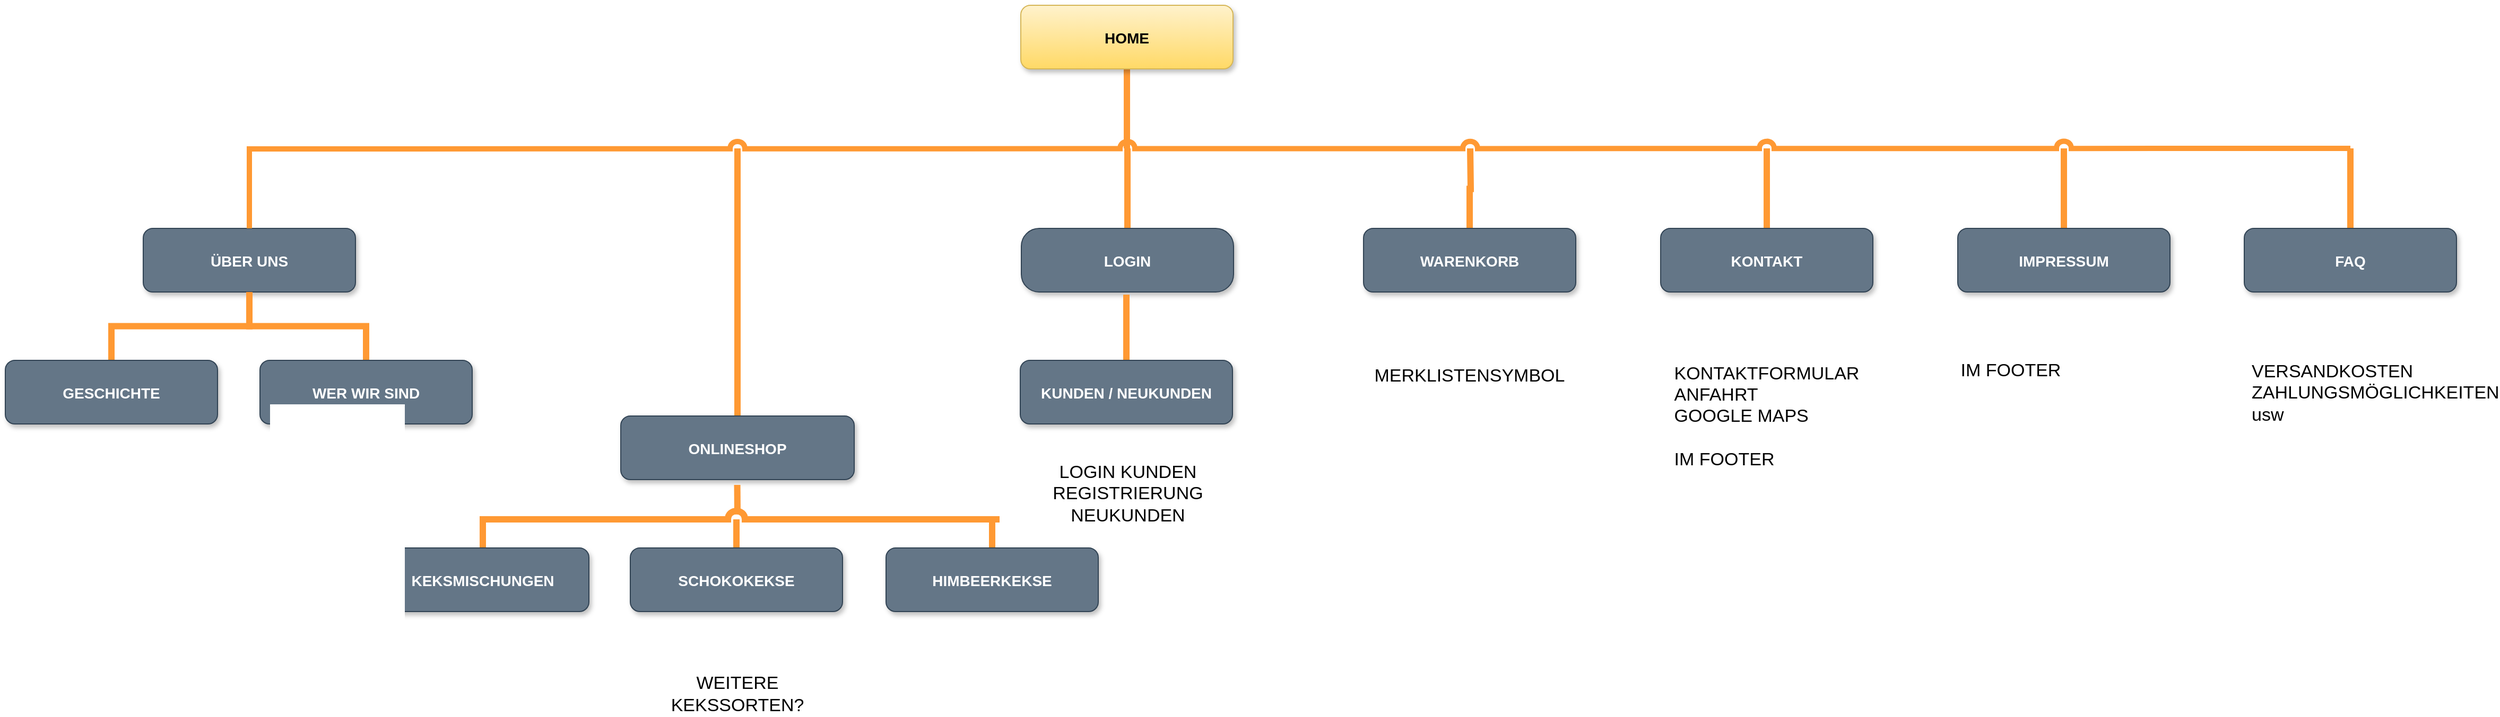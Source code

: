 <mxfile version="20.8.16" type="device"><diagram name="Page-1" id="97916047-d0de-89f5-080d-49f4d83e522f"><mxGraphModel dx="3825.5" dy="1246" grid="1" gridSize="10" guides="1" tooltips="1" connect="1" arrows="1" fold="1" page="1" pageScale="1.5" pageWidth="1169" pageHeight="827" background="none" math="0" shadow="0"><root><mxCell id="0"/><mxCell id="1" parent="0"/><mxCell id="6iNii66ydcGRiBNdn3Q4-57" style="edgeStyle=orthogonalEdgeStyle;rounded=0;orthogonalLoop=1;jettySize=auto;html=1;endArrow=none;endFill=0;strokeColor=#FF9933;strokeWidth=6;" edge="1" parent="1" source="2"><mxGeometry relative="1" as="geometry"><mxPoint x="977" y="380" as="targetPoint"/></mxGeometry></mxCell><mxCell id="2" value="HOME" style="rounded=1;fillColor=#fff2cc;strokeColor=#d6b656;shadow=1;fontStyle=1;fontSize=14;gradientColor=#ffd966;" parent="1" vertex="1"><mxGeometry x="877" y="245" width="200" height="60" as="geometry"/></mxCell><mxCell id="6iNii66ydcGRiBNdn3Q4-50" style="edgeStyle=orthogonalEdgeStyle;rounded=0;orthogonalLoop=1;jettySize=auto;html=1;exitX=0.5;exitY=0;exitDx=0;exitDy=0;endArrow=none;endFill=0;strokeColor=#FF9933;strokeWidth=6;" edge="1" parent="1" source="3"><mxGeometry relative="1" as="geometry"><mxPoint x="610" y="380" as="targetPoint"/></mxGeometry></mxCell><mxCell id="3" value="ONLINESHOP" style="rounded=1;fillColor=#647687;strokeColor=#314354;shadow=1;fontStyle=1;fontColor=#ffffff;fontSize=14;" parent="1" vertex="1"><mxGeometry x="500" y="632.5" width="220" height="60" as="geometry"/></mxCell><mxCell id="4" value="ÜBER UNS" style="rounded=1;fillColor=#647687;strokeColor=#314354;shadow=1;fontStyle=1;fontColor=#ffffff;fontSize=14;" parent="1" vertex="1"><mxGeometry x="50" y="455.5" width="200" height="60" as="geometry"/></mxCell><mxCell id="6iNii66ydcGRiBNdn3Q4-64" style="edgeStyle=orthogonalEdgeStyle;rounded=0;orthogonalLoop=1;jettySize=auto;html=1;strokeColor=#FF9933;strokeWidth=6;endArrow=none;endFill=0;" edge="1" parent="1" source="5"><mxGeometry relative="1" as="geometry"><mxPoint x="1580" y="380" as="targetPoint"/></mxGeometry></mxCell><mxCell id="5" value="KONTAKT" style="rounded=1;fillColor=#647687;strokeColor=#314354;shadow=1;fontStyle=1;fontColor=#ffffff;fontSize=14;" parent="1" vertex="1"><mxGeometry x="1480" y="455.5" width="200" height="60" as="geometry"/></mxCell><mxCell id="6iNii66ydcGRiBNdn3Q4-63" style="edgeStyle=orthogonalEdgeStyle;rounded=0;orthogonalLoop=1;jettySize=auto;html=1;exitX=0.5;exitY=0;exitDx=0;exitDy=0;strokeColor=#FF9933;strokeWidth=6;endArrow=none;endFill=0;" edge="1" parent="1" source="6"><mxGeometry relative="1" as="geometry"><mxPoint x="1300.5" y="380" as="targetPoint"/></mxGeometry></mxCell><mxCell id="6" value="WARENKORB" style="rounded=1;fillColor=#647687;strokeColor=#314354;shadow=1;fontStyle=1;fontColor=#ffffff;fontSize=14;" parent="1" vertex="1"><mxGeometry x="1200" y="455.5" width="200" height="60" as="geometry"/></mxCell><mxCell id="6iNii66ydcGRiBNdn3Q4-55" style="edgeStyle=orthogonalEdgeStyle;rounded=0;orthogonalLoop=1;jettySize=auto;html=1;endArrow=none;endFill=0;strokeColor=#FF9933;strokeWidth=6;" edge="1" parent="1" source="7"><mxGeometry relative="1" as="geometry"><mxPoint x="977.5" y="380" as="targetPoint"/></mxGeometry></mxCell><mxCell id="7" value="LOGIN" style="rounded=1;fillColor=#647687;strokeColor=#314354;shadow=1;fontStyle=1;fontColor=#ffffff;fontSize=14;arcSize=28;" parent="1" vertex="1"><mxGeometry x="877.5" y="455.5" width="200" height="60" as="geometry"/></mxCell><mxCell id="6iNii66ydcGRiBNdn3Q4-88" style="edgeStyle=orthogonalEdgeStyle;rounded=0;jumpStyle=arc;orthogonalLoop=1;jettySize=auto;html=1;strokeColor=#FF9933;strokeWidth=6;fontSize=17;endArrow=none;endFill=0;" edge="1" parent="1" source="8"><mxGeometry relative="1" as="geometry"><mxPoint x="609" y="730" as="targetPoint"/></mxGeometry></mxCell><mxCell id="8" value="SCHOKOKEKSE" style="rounded=1;fillColor=#647687;strokeColor=#314354;shadow=1;fontStyle=1;fontColor=#ffffff;fontSize=14;" parent="1" vertex="1"><mxGeometry x="509" y="757" width="200" height="60" as="geometry"/></mxCell><mxCell id="6iNii66ydcGRiBNdn3Q4-87" style="edgeStyle=orthogonalEdgeStyle;rounded=0;jumpStyle=arc;orthogonalLoop=1;jettySize=auto;html=1;strokeColor=#FF9933;strokeWidth=6;fontSize=17;endArrow=none;endFill=0;" edge="1" parent="1" source="12"><mxGeometry relative="1" as="geometry"><mxPoint x="850" y="730" as="targetPoint"/></mxGeometry></mxCell><mxCell id="12" value="HIMBEERKEKSE" style="rounded=1;fillColor=#647687;strokeColor=#314354;shadow=1;fontStyle=1;fontColor=#ffffff;fontSize=14;" parent="1" vertex="1"><mxGeometry x="750" y="757" width="200" height="60" as="geometry"/></mxCell><mxCell id="6iNii66ydcGRiBNdn3Q4-65" style="edgeStyle=orthogonalEdgeStyle;rounded=0;orthogonalLoop=1;jettySize=auto;html=1;strokeColor=#FF9933;strokeWidth=6;endArrow=none;endFill=0;jumpStyle=arc;" edge="1" parent="1" source="jrPx_BfppOvBmS_YaBMj-55"><mxGeometry relative="1" as="geometry"><mxPoint x="1860.0" y="380.0" as="targetPoint"/></mxGeometry></mxCell><mxCell id="jrPx_BfppOvBmS_YaBMj-55" value="IMPRESSUM" style="rounded=1;fillColor=#647687;strokeColor=#314354;shadow=1;fontStyle=1;fontSize=14;fontColor=#ffffff;" parent="1" vertex="1"><mxGeometry x="1760" y="455.5" width="200" height="60" as="geometry"/></mxCell><mxCell id="6iNii66ydcGRiBNdn3Q4-61" style="edgeStyle=orthogonalEdgeStyle;rounded=0;orthogonalLoop=1;jettySize=auto;html=1;strokeColor=#FF9933;strokeWidth=6;endArrow=none;endFill=0;" edge="1" parent="1" source="jrPx_BfppOvBmS_YaBMj-59" target="4"><mxGeometry relative="1" as="geometry"/></mxCell><mxCell id="jrPx_BfppOvBmS_YaBMj-59" value="GESCHICHTE" style="rounded=1;fillColor=#647687;strokeColor=#314354;shadow=1;fontStyle=1;fontColor=#ffffff;fontSize=14;" parent="1" vertex="1"><mxGeometry x="-80" y="580" width="200" height="60" as="geometry"/></mxCell><mxCell id="6iNii66ydcGRiBNdn3Q4-62" style="edgeStyle=orthogonalEdgeStyle;rounded=0;orthogonalLoop=1;jettySize=auto;html=1;strokeColor=#FF9933;strokeWidth=6;endArrow=none;endFill=0;" edge="1" parent="1" source="jrPx_BfppOvBmS_YaBMj-60" target="4"><mxGeometry relative="1" as="geometry"/></mxCell><mxCell id="jrPx_BfppOvBmS_YaBMj-60" value="WER WIR SIND" style="rounded=1;fillColor=#647687;strokeColor=#314354;shadow=1;fontStyle=1;fontColor=#ffffff;fontSize=14;" parent="1" vertex="1"><mxGeometry x="160" y="580" width="200" height="60" as="geometry"/></mxCell><mxCell id="6iNii66ydcGRiBNdn3Q4-56" style="edgeStyle=orthogonalEdgeStyle;rounded=0;orthogonalLoop=1;jettySize=auto;html=1;entryX=0.495;entryY=0.908;entryDx=0;entryDy=0;entryPerimeter=0;endArrow=none;endFill=0;strokeWidth=6;strokeColor=#FF9933;" edge="1" parent="1"><mxGeometry relative="1" as="geometry"><mxPoint x="976.5" y="588" as="sourcePoint"/><mxPoint x="976.5" y="517.98" as="targetPoint"/></mxGeometry></mxCell><mxCell id="jrPx_BfppOvBmS_YaBMj-61" value="KUNDEN / NEUKUNDEN" style="rounded=1;fillColor=#647687;strokeColor=#314354;shadow=1;fontStyle=1;fontColor=#ffffff;fontSize=14;" parent="1" vertex="1"><mxGeometry x="876.5" y="580" width="200" height="60" as="geometry"/></mxCell><mxCell id="6iNii66ydcGRiBNdn3Q4-45" value="" style="edgeStyle=orthogonalEdgeStyle;rounded=0;orthogonalLoop=1;jettySize=auto;html=1;endArrow=none;endFill=0;strokeColor=#FF9933;strokeWidth=5;jumpStyle=arc;" edge="1" parent="1" target="4"><mxGeometry relative="1" as="geometry"><mxPoint x="2130" y="380" as="sourcePoint"/></mxGeometry></mxCell><mxCell id="6iNii66ydcGRiBNdn3Q4-29" value="" style="rounded=1;fillColor=#647687;strokeColor=#314354;shadow=1;fontStyle=1;fontColor=#ffffff;fontSize=14;" vertex="1" parent="1"><mxGeometry x="1880" y="350" height="60" as="geometry"/></mxCell><mxCell id="6iNii66ydcGRiBNdn3Q4-68" value="&lt;div style=&quot;text-align: left; font-size: 17px;&quot;&gt;&lt;span style=&quot;background-color: initial;&quot;&gt;&lt;font style=&quot;font-size: 17px;&quot;&gt;KONTAKTFORMULAR&lt;/font&gt;&lt;/span&gt;&lt;/div&gt;&lt;div style=&quot;text-align: left; font-size: 17px;&quot;&gt;&lt;span style=&quot;background-color: initial;&quot;&gt;&lt;font style=&quot;font-size: 17px;&quot;&gt;ANFAHRT&amp;nbsp;&lt;/font&gt;&lt;/span&gt;&lt;/div&gt;&lt;div style=&quot;text-align: left; font-size: 17px;&quot;&gt;&lt;span style=&quot;background-color: initial;&quot;&gt;&lt;font style=&quot;font-size: 17px;&quot;&gt;GOOGLE MAPS&lt;/font&gt;&lt;/span&gt;&lt;/div&gt;&lt;div style=&quot;text-align: left; font-size: 17px;&quot;&gt;&lt;span style=&quot;background-color: initial;&quot;&gt;&lt;font style=&quot;font-size: 17px;&quot;&gt;&lt;br&gt;&lt;/font&gt;&lt;/span&gt;&lt;/div&gt;&lt;div style=&quot;text-align: left; font-size: 17px;&quot;&gt;&lt;span style=&quot;background-color: initial;&quot;&gt;&lt;font style=&quot;font-size: 17px;&quot;&gt;IM FOOTER&lt;/font&gt;&lt;/span&gt;&lt;/div&gt;" style="text;strokeColor=none;align=center;fillColor=none;html=1;verticalAlign=middle;whiteSpace=wrap;rounded=0;" vertex="1" parent="1"><mxGeometry x="1435" y="560" width="290" height="145" as="geometry"/></mxCell><mxCell id="6iNii66ydcGRiBNdn3Q4-69" value="VERSANDKOSTEN&lt;br&gt;ZAHLUNGSMÖGLICHKEITEN&lt;br&gt;usw" style="text;strokeColor=none;align=left;fillColor=none;html=1;verticalAlign=middle;whiteSpace=wrap;rounded=0;fontSize=17;" vertex="1" parent="1"><mxGeometry x="2035" y="596" width="60" height="30" as="geometry"/></mxCell><mxCell id="6iNii66ydcGRiBNdn3Q4-72" style="edgeStyle=orthogonalEdgeStyle;rounded=0;jumpStyle=arc;orthogonalLoop=1;jettySize=auto;html=1;strokeColor=#FF9933;strokeWidth=6;fontSize=17;endArrow=none;endFill=0;" edge="1" parent="1" source="6iNii66ydcGRiBNdn3Q4-70"><mxGeometry relative="1" as="geometry"><mxPoint x="2130" y="380" as="targetPoint"/></mxGeometry></mxCell><mxCell id="6iNii66ydcGRiBNdn3Q4-70" value="FAQ" style="rounded=1;fillColor=#647687;strokeColor=#314354;shadow=1;fontStyle=1;fontSize=14;fontColor=#ffffff;" vertex="1" parent="1"><mxGeometry x="2030" y="455.5" width="200" height="60" as="geometry"/></mxCell><mxCell id="6iNii66ydcGRiBNdn3Q4-76" value="LOGIN KUNDEN&lt;br&gt;REGISTRIERUNG NEUKUNDEN" style="text;strokeColor=none;align=center;fillColor=none;html=1;verticalAlign=middle;whiteSpace=wrap;rounded=0;fontSize=17;" vertex="1" parent="1"><mxGeometry x="897.5" y="666" width="160" height="80" as="geometry"/></mxCell><mxCell id="6iNii66ydcGRiBNdn3Q4-77" value="IM FOOTER" style="text;strokeColor=none;align=center;fillColor=none;html=1;verticalAlign=middle;whiteSpace=wrap;rounded=0;fontSize=17;" vertex="1" parent="1"><mxGeometry x="1730" y="570" width="160" height="40" as="geometry"/></mxCell><mxCell id="6iNii66ydcGRiBNdn3Q4-78" value="MERKLISTENSYMBOL" style="text;strokeColor=none;align=center;fillColor=none;html=1;verticalAlign=middle;whiteSpace=wrap;rounded=0;fontSize=17;" vertex="1" parent="1"><mxGeometry x="1270" y="580" width="60" height="30" as="geometry"/></mxCell><mxCell id="6iNii66ydcGRiBNdn3Q4-81" value="WEITERE KEKSSORTEN?" style="text;strokeColor=none;align=center;fillColor=none;html=1;verticalAlign=middle;whiteSpace=wrap;rounded=0;fontSize=17;" vertex="1" parent="1"><mxGeometry x="580" y="880" width="60" height="30" as="geometry"/></mxCell><mxCell id="6iNii66ydcGRiBNdn3Q4-86" style="edgeStyle=orthogonalEdgeStyle;rounded=0;jumpStyle=arc;orthogonalLoop=1;jettySize=auto;html=1;strokeColor=#FF9933;strokeWidth=6;fontSize=17;endArrow=none;endFill=0;" edge="1" parent="1" source="6iNii66ydcGRiBNdn3Q4-82"><mxGeometry relative="1" as="geometry"><mxPoint x="370" y="730" as="targetPoint"/></mxGeometry></mxCell><mxCell id="6iNii66ydcGRiBNdn3Q4-82" value="KEKSMISCHUNGEN" style="rounded=1;fillColor=#647687;strokeColor=#314354;shadow=1;fontStyle=1;fontColor=#ffffff;fontSize=14;" vertex="1" parent="1"><mxGeometry x="270" y="757" width="200" height="60" as="geometry"/></mxCell><mxCell id="6iNii66ydcGRiBNdn3Q4-84" value="" style="edgeStyle=none;orthogonalLoop=1;jettySize=auto;html=1;rounded=0;strokeColor=#FF9933;strokeWidth=6;fontSize=17;endArrow=none;endFill=0;jumpStyle=arc;" edge="1" parent="1"><mxGeometry width="80" relative="1" as="geometry"><mxPoint x="367" y="730" as="sourcePoint"/><mxPoint x="857" y="730" as="targetPoint"/><Array as="points"/></mxGeometry></mxCell><mxCell id="6iNii66ydcGRiBNdn3Q4-91" value="" style="edgeStyle=none;orthogonalLoop=1;jettySize=auto;html=1;rounded=0;strokeColor=#FF9933;strokeWidth=6;fontSize=17;endArrow=none;endFill=0;jumpStyle=arc;" edge="1" parent="1"><mxGeometry width="80" relative="1" as="geometry"><mxPoint x="600" y="730" as="sourcePoint"/><mxPoint x="680" y="730" as="targetPoint"/><Array as="points"/></mxGeometry></mxCell><mxCell id="6iNii66ydcGRiBNdn3Q4-92" style="edgeStyle=orthogonalEdgeStyle;rounded=0;jumpStyle=arc;orthogonalLoop=1;jettySize=auto;html=1;strokeColor=#FF9933;strokeWidth=6;fontSize=17;endArrow=none;endFill=0;" edge="1" parent="1"><mxGeometry relative="1" as="geometry"><mxPoint x="609.78" y="697.5" as="targetPoint"/><mxPoint x="610" y="725" as="sourcePoint"/></mxGeometry></mxCell></root></mxGraphModel></diagram></mxfile>